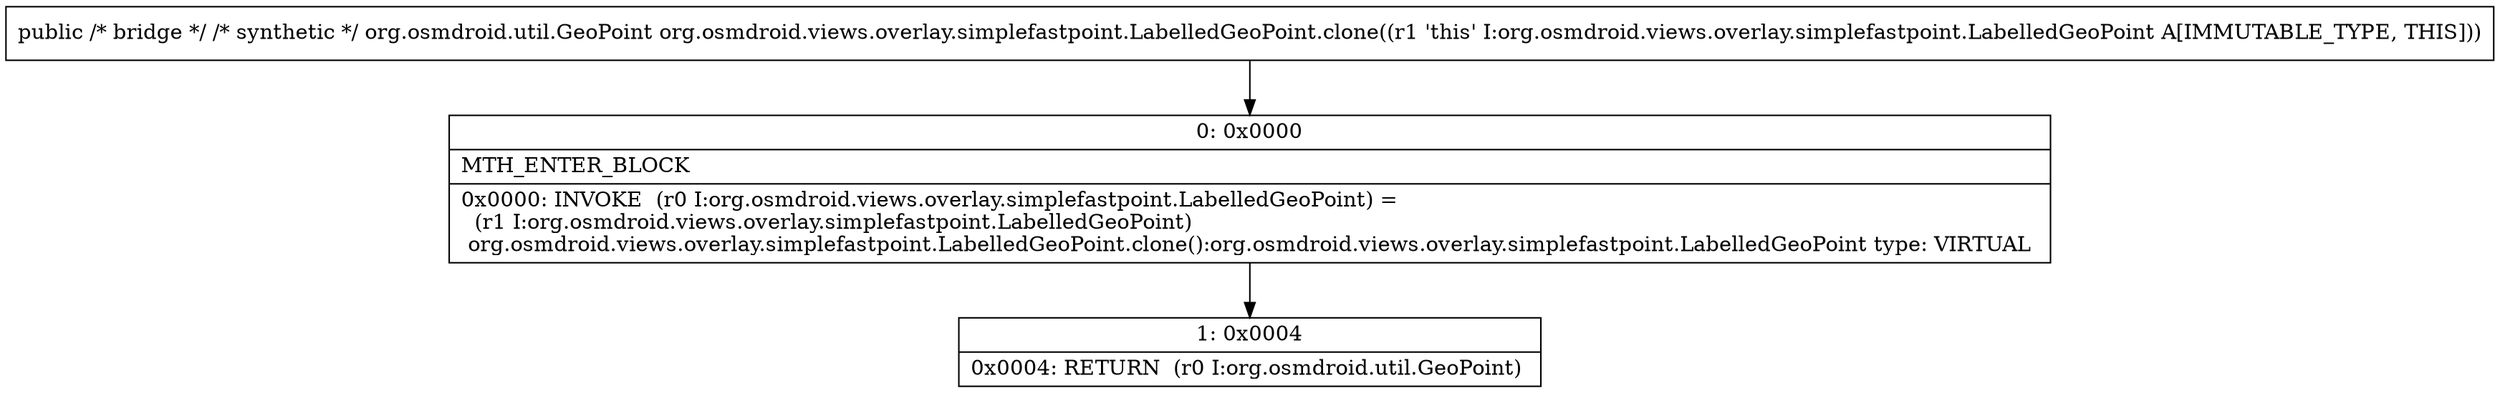digraph "CFG fororg.osmdroid.views.overlay.simplefastpoint.LabelledGeoPoint.clone()Lorg\/osmdroid\/util\/GeoPoint;" {
Node_0 [shape=record,label="{0\:\ 0x0000|MTH_ENTER_BLOCK\l|0x0000: INVOKE  (r0 I:org.osmdroid.views.overlay.simplefastpoint.LabelledGeoPoint) = \l  (r1 I:org.osmdroid.views.overlay.simplefastpoint.LabelledGeoPoint)\l org.osmdroid.views.overlay.simplefastpoint.LabelledGeoPoint.clone():org.osmdroid.views.overlay.simplefastpoint.LabelledGeoPoint type: VIRTUAL \l}"];
Node_1 [shape=record,label="{1\:\ 0x0004|0x0004: RETURN  (r0 I:org.osmdroid.util.GeoPoint) \l}"];
MethodNode[shape=record,label="{public \/* bridge *\/ \/* synthetic *\/ org.osmdroid.util.GeoPoint org.osmdroid.views.overlay.simplefastpoint.LabelledGeoPoint.clone((r1 'this' I:org.osmdroid.views.overlay.simplefastpoint.LabelledGeoPoint A[IMMUTABLE_TYPE, THIS])) }"];
MethodNode -> Node_0;
Node_0 -> Node_1;
}

